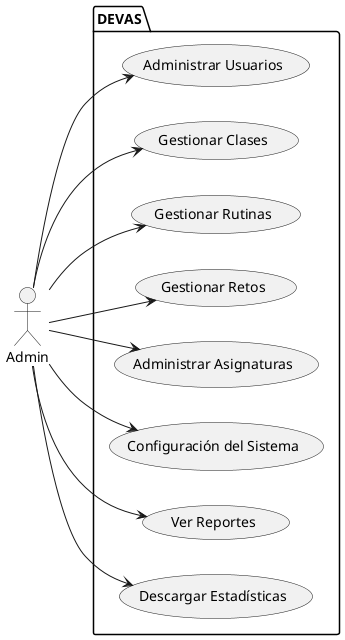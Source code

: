 @startuml
left to right direction

actor Admin

package DEVAS{
usecase "Administrar Usuarios" as UC_AdministrarUsuarios
usecase "Gestionar Clases" as UC_GestionarClases
usecase "Gestionar Rutinas" as UC_GestionarRutinas
usecase "Gestionar Retos" as UC_GestionarRetos
usecase "Administrar Asignaturas" as UC_AdministrarAsignaturas
usecase "Configuración del Sistema" as UC_ConfigurarSistema
usecase "Ver Reportes" as UC_VerReportes
usecase "Descargar Estadísticas" as UC_DescargarEstadisticas

Admin --> UC_AdministrarUsuarios
Admin --> UC_GestionarClases
Admin --> UC_GestionarRutinas
Admin --> UC_GestionarRetos
Admin --> UC_AdministrarAsignaturas
Admin --> UC_ConfigurarSistema
Admin --> UC_VerReportes
Admin --> UC_DescargarEstadisticas
}
@enduml
